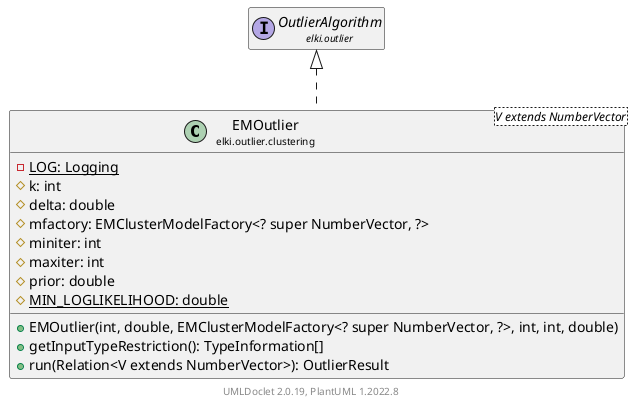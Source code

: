 @startuml
    remove .*\.(Instance|Par|Parameterizer|Factory)$
    set namespaceSeparator none
    hide empty fields
    hide empty methods

    class "<size:14>EMOutlier\n<size:10>elki.outlier.clustering" as elki.outlier.clustering.EMOutlier<V extends NumberVector> [[EMOutlier.html]] {
        {static} -LOG: Logging
        #k: int
        #delta: double
        #mfactory: EMClusterModelFactory<? super NumberVector, ?>
        #miniter: int
        #maxiter: int
        #prior: double
        {static} #MIN_LOGLIKELIHOOD: double
        +EMOutlier(int, double, EMClusterModelFactory<? super NumberVector, ?>, int, int, double)
        +getInputTypeRestriction(): TypeInformation[]
        +run(Relation<V extends NumberVector>): OutlierResult
    }

    interface "<size:14>OutlierAlgorithm\n<size:10>elki.outlier" as elki.outlier.OutlierAlgorithm [[../OutlierAlgorithm.html]]
    class "<size:14>EMOutlier.Par\n<size:10>elki.outlier.clustering" as elki.outlier.clustering.EMOutlier.Par<V extends NumberVector> [[EMOutlier.Par.html]]

    elki.outlier.OutlierAlgorithm <|.. elki.outlier.clustering.EMOutlier
    elki.outlier.clustering.EMOutlier +-- elki.outlier.clustering.EMOutlier.Par

    center footer UMLDoclet 2.0.19, PlantUML 1.2022.8
@enduml
